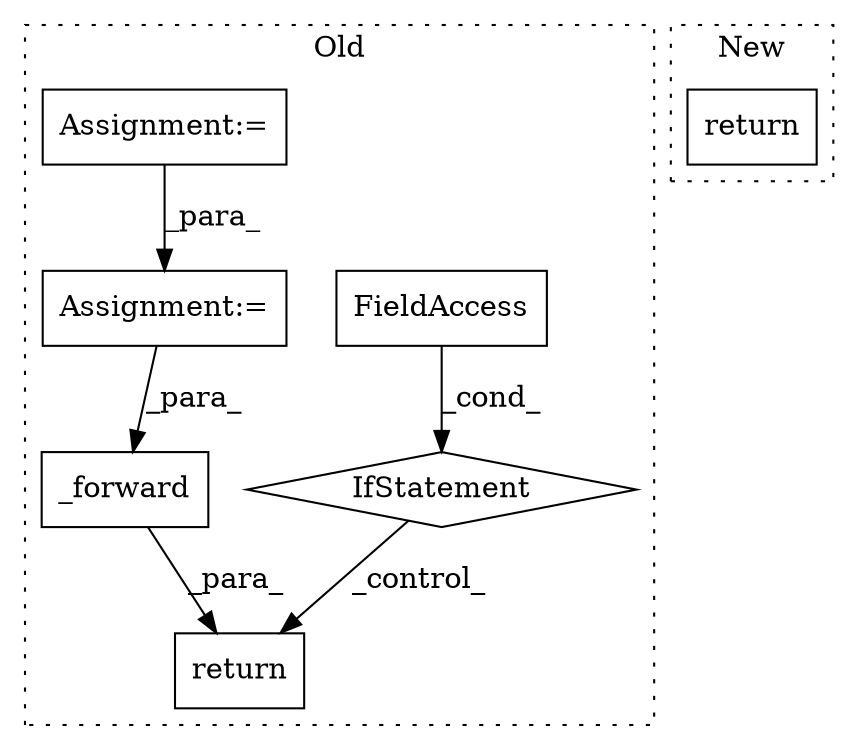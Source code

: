 digraph G {
subgraph cluster0 {
1 [label="_forward" a="32" s="32360,32388" l="9,1" shape="box"];
3 [label="return" a="41" s="32426" l="7" shape="box"];
4 [label="IfStatement" a="25" s="32395,32416" l="4,2" shape="diamond"];
5 [label="FieldAccess" a="22" s="32399" l="17" shape="box"];
6 [label="Assignment:=" a="7" s="32284" l="1" shape="box"];
7 [label="Assignment:=" a="7" s="32187" l="1" shape="box"];
label = "Old";
style="dotted";
}
subgraph cluster1 {
2 [label="return" a="41" s="36854" l="7" shape="box"];
label = "New";
style="dotted";
}
1 -> 3 [label="_para_"];
4 -> 3 [label="_control_"];
5 -> 4 [label="_cond_"];
6 -> 1 [label="_para_"];
7 -> 6 [label="_para_"];
}
